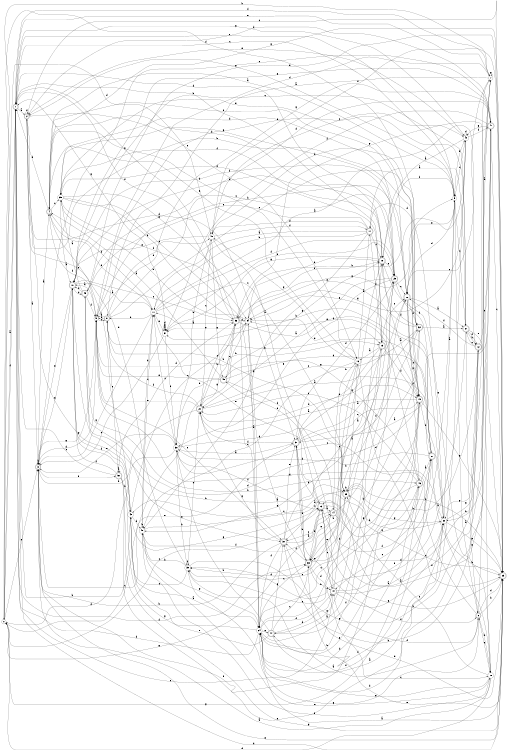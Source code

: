 digraph n41_8 {
__start0 [label="" shape="none"];

rankdir=LR;
size="8,5";

s0 [style="filled", color="black", fillcolor="white" shape="circle", label="0"];
s1 [style="rounded,filled", color="black", fillcolor="white" shape="doublecircle", label="1"];
s2 [style="rounded,filled", color="black", fillcolor="white" shape="doublecircle", label="2"];
s3 [style="rounded,filled", color="black", fillcolor="white" shape="doublecircle", label="3"];
s4 [style="rounded,filled", color="black", fillcolor="white" shape="doublecircle", label="4"];
s5 [style="filled", color="black", fillcolor="white" shape="circle", label="5"];
s6 [style="rounded,filled", color="black", fillcolor="white" shape="doublecircle", label="6"];
s7 [style="filled", color="black", fillcolor="white" shape="circle", label="7"];
s8 [style="rounded,filled", color="black", fillcolor="white" shape="doublecircle", label="8"];
s9 [style="filled", color="black", fillcolor="white" shape="circle", label="9"];
s10 [style="rounded,filled", color="black", fillcolor="white" shape="doublecircle", label="10"];
s11 [style="filled", color="black", fillcolor="white" shape="circle", label="11"];
s12 [style="rounded,filled", color="black", fillcolor="white" shape="doublecircle", label="12"];
s13 [style="rounded,filled", color="black", fillcolor="white" shape="doublecircle", label="13"];
s14 [style="rounded,filled", color="black", fillcolor="white" shape="doublecircle", label="14"];
s15 [style="rounded,filled", color="black", fillcolor="white" shape="doublecircle", label="15"];
s16 [style="filled", color="black", fillcolor="white" shape="circle", label="16"];
s17 [style="rounded,filled", color="black", fillcolor="white" shape="doublecircle", label="17"];
s18 [style="rounded,filled", color="black", fillcolor="white" shape="doublecircle", label="18"];
s19 [style="rounded,filled", color="black", fillcolor="white" shape="doublecircle", label="19"];
s20 [style="rounded,filled", color="black", fillcolor="white" shape="doublecircle", label="20"];
s21 [style="rounded,filled", color="black", fillcolor="white" shape="doublecircle", label="21"];
s22 [style="filled", color="black", fillcolor="white" shape="circle", label="22"];
s23 [style="rounded,filled", color="black", fillcolor="white" shape="doublecircle", label="23"];
s24 [style="filled", color="black", fillcolor="white" shape="circle", label="24"];
s25 [style="rounded,filled", color="black", fillcolor="white" shape="doublecircle", label="25"];
s26 [style="rounded,filled", color="black", fillcolor="white" shape="doublecircle", label="26"];
s27 [style="rounded,filled", color="black", fillcolor="white" shape="doublecircle", label="27"];
s28 [style="filled", color="black", fillcolor="white" shape="circle", label="28"];
s29 [style="rounded,filled", color="black", fillcolor="white" shape="doublecircle", label="29"];
s30 [style="rounded,filled", color="black", fillcolor="white" shape="doublecircle", label="30"];
s31 [style="rounded,filled", color="black", fillcolor="white" shape="doublecircle", label="31"];
s32 [style="rounded,filled", color="black", fillcolor="white" shape="doublecircle", label="32"];
s33 [style="rounded,filled", color="black", fillcolor="white" shape="doublecircle", label="33"];
s34 [style="filled", color="black", fillcolor="white" shape="circle", label="34"];
s35 [style="filled", color="black", fillcolor="white" shape="circle", label="35"];
s36 [style="rounded,filled", color="black", fillcolor="white" shape="doublecircle", label="36"];
s37 [style="filled", color="black", fillcolor="white" shape="circle", label="37"];
s38 [style="filled", color="black", fillcolor="white" shape="circle", label="38"];
s39 [style="filled", color="black", fillcolor="white" shape="circle", label="39"];
s40 [style="filled", color="black", fillcolor="white" shape="circle", label="40"];
s41 [style="rounded,filled", color="black", fillcolor="white" shape="doublecircle", label="41"];
s42 [style="filled", color="black", fillcolor="white" shape="circle", label="42"];
s43 [style="filled", color="black", fillcolor="white" shape="circle", label="43"];
s44 [style="rounded,filled", color="black", fillcolor="white" shape="doublecircle", label="44"];
s45 [style="rounded,filled", color="black", fillcolor="white" shape="doublecircle", label="45"];
s46 [style="rounded,filled", color="black", fillcolor="white" shape="doublecircle", label="46"];
s47 [style="rounded,filled", color="black", fillcolor="white" shape="doublecircle", label="47"];
s48 [style="filled", color="black", fillcolor="white" shape="circle", label="48"];
s49 [style="rounded,filled", color="black", fillcolor="white" shape="doublecircle", label="49"];
s50 [style="rounded,filled", color="black", fillcolor="white" shape="doublecircle", label="50"];
s0 -> s1 [label="a"];
s0 -> s7 [label="b"];
s0 -> s13 [label="c"];
s0 -> s48 [label="d"];
s0 -> s3 [label="e"];
s0 -> s1 [label="f"];
s0 -> s46 [label="g"];
s1 -> s2 [label="a"];
s1 -> s15 [label="b"];
s1 -> s5 [label="c"];
s1 -> s18 [label="d"];
s1 -> s5 [label="e"];
s1 -> s33 [label="f"];
s1 -> s42 [label="g"];
s2 -> s3 [label="a"];
s2 -> s19 [label="b"];
s2 -> s23 [label="c"];
s2 -> s31 [label="d"];
s2 -> s16 [label="e"];
s2 -> s2 [label="f"];
s2 -> s43 [label="g"];
s3 -> s4 [label="a"];
s3 -> s3 [label="b"];
s3 -> s41 [label="c"];
s3 -> s9 [label="d"];
s3 -> s23 [label="e"];
s3 -> s50 [label="f"];
s3 -> s9 [label="g"];
s4 -> s5 [label="a"];
s4 -> s16 [label="b"];
s4 -> s35 [label="c"];
s4 -> s1 [label="d"];
s4 -> s11 [label="e"];
s4 -> s9 [label="f"];
s4 -> s23 [label="g"];
s5 -> s6 [label="a"];
s5 -> s42 [label="b"];
s5 -> s27 [label="c"];
s5 -> s26 [label="d"];
s5 -> s26 [label="e"];
s5 -> s18 [label="f"];
s5 -> s2 [label="g"];
s6 -> s7 [label="a"];
s6 -> s23 [label="b"];
s6 -> s38 [label="c"];
s6 -> s23 [label="d"];
s6 -> s28 [label="e"];
s6 -> s44 [label="f"];
s6 -> s39 [label="g"];
s7 -> s8 [label="a"];
s7 -> s30 [label="b"];
s7 -> s26 [label="c"];
s7 -> s9 [label="d"];
s7 -> s1 [label="e"];
s7 -> s1 [label="f"];
s7 -> s7 [label="g"];
s8 -> s9 [label="a"];
s8 -> s29 [label="b"];
s8 -> s32 [label="c"];
s8 -> s41 [label="d"];
s8 -> s50 [label="e"];
s8 -> s9 [label="f"];
s8 -> s41 [label="g"];
s9 -> s10 [label="a"];
s9 -> s15 [label="b"];
s9 -> s8 [label="c"];
s9 -> s48 [label="d"];
s9 -> s30 [label="e"];
s9 -> s27 [label="f"];
s9 -> s28 [label="g"];
s10 -> s11 [label="a"];
s10 -> s29 [label="b"];
s10 -> s36 [label="c"];
s10 -> s49 [label="d"];
s10 -> s3 [label="e"];
s10 -> s25 [label="f"];
s10 -> s3 [label="g"];
s11 -> s12 [label="a"];
s11 -> s8 [label="b"];
s11 -> s29 [label="c"];
s11 -> s4 [label="d"];
s11 -> s37 [label="e"];
s11 -> s25 [label="f"];
s11 -> s3 [label="g"];
s12 -> s13 [label="a"];
s12 -> s29 [label="b"];
s12 -> s27 [label="c"];
s12 -> s24 [label="d"];
s12 -> s41 [label="e"];
s12 -> s26 [label="f"];
s12 -> s22 [label="g"];
s13 -> s14 [label="a"];
s13 -> s31 [label="b"];
s13 -> s44 [label="c"];
s13 -> s12 [label="d"];
s13 -> s11 [label="e"];
s13 -> s6 [label="f"];
s13 -> s0 [label="g"];
s14 -> s15 [label="a"];
s14 -> s16 [label="b"];
s14 -> s30 [label="c"];
s14 -> s32 [label="d"];
s14 -> s33 [label="e"];
s14 -> s21 [label="f"];
s14 -> s21 [label="g"];
s15 -> s16 [label="a"];
s15 -> s33 [label="b"];
s15 -> s26 [label="c"];
s15 -> s35 [label="d"];
s15 -> s31 [label="e"];
s15 -> s19 [label="f"];
s15 -> s47 [label="g"];
s16 -> s17 [label="a"];
s16 -> s33 [label="b"];
s16 -> s40 [label="c"];
s16 -> s39 [label="d"];
s16 -> s4 [label="e"];
s16 -> s23 [label="f"];
s16 -> s48 [label="g"];
s17 -> s11 [label="a"];
s17 -> s11 [label="b"];
s17 -> s18 [label="c"];
s17 -> s48 [label="d"];
s17 -> s49 [label="e"];
s17 -> s15 [label="f"];
s17 -> s40 [label="g"];
s18 -> s19 [label="a"];
s18 -> s34 [label="b"];
s18 -> s24 [label="c"];
s18 -> s4 [label="d"];
s18 -> s25 [label="e"];
s18 -> s35 [label="f"];
s18 -> s37 [label="g"];
s19 -> s20 [label="a"];
s19 -> s21 [label="b"];
s19 -> s39 [label="c"];
s19 -> s49 [label="d"];
s19 -> s39 [label="e"];
s19 -> s3 [label="f"];
s19 -> s23 [label="g"];
s20 -> s21 [label="a"];
s20 -> s3 [label="b"];
s20 -> s48 [label="c"];
s20 -> s19 [label="d"];
s20 -> s9 [label="e"];
s20 -> s8 [label="f"];
s20 -> s36 [label="g"];
s21 -> s22 [label="a"];
s21 -> s37 [label="b"];
s21 -> s44 [label="c"];
s21 -> s38 [label="d"];
s21 -> s34 [label="e"];
s21 -> s24 [label="f"];
s21 -> s8 [label="g"];
s22 -> s5 [label="a"];
s22 -> s23 [label="b"];
s22 -> s43 [label="c"];
s22 -> s17 [label="d"];
s22 -> s23 [label="e"];
s22 -> s47 [label="f"];
s22 -> s7 [label="g"];
s23 -> s24 [label="a"];
s23 -> s13 [label="b"];
s23 -> s29 [label="c"];
s23 -> s1 [label="d"];
s23 -> s33 [label="e"];
s23 -> s48 [label="f"];
s23 -> s36 [label="g"];
s24 -> s25 [label="a"];
s24 -> s18 [label="b"];
s24 -> s33 [label="c"];
s24 -> s1 [label="d"];
s24 -> s47 [label="e"];
s24 -> s44 [label="f"];
s24 -> s10 [label="g"];
s25 -> s20 [label="a"];
s25 -> s24 [label="b"];
s25 -> s26 [label="c"];
s25 -> s10 [label="d"];
s25 -> s38 [label="e"];
s25 -> s22 [label="f"];
s25 -> s35 [label="g"];
s26 -> s27 [label="a"];
s26 -> s9 [label="b"];
s26 -> s19 [label="c"];
s26 -> s32 [label="d"];
s26 -> s4 [label="e"];
s26 -> s46 [label="f"];
s26 -> s19 [label="g"];
s27 -> s17 [label="a"];
s27 -> s12 [label="b"];
s27 -> s10 [label="c"];
s27 -> s12 [label="d"];
s27 -> s28 [label="e"];
s27 -> s39 [label="f"];
s27 -> s6 [label="g"];
s28 -> s3 [label="a"];
s28 -> s6 [label="b"];
s28 -> s29 [label="c"];
s28 -> s0 [label="d"];
s28 -> s24 [label="e"];
s28 -> s40 [label="f"];
s28 -> s18 [label="g"];
s29 -> s16 [label="a"];
s29 -> s29 [label="b"];
s29 -> s30 [label="c"];
s29 -> s23 [label="d"];
s29 -> s33 [label="e"];
s29 -> s26 [label="f"];
s29 -> s22 [label="g"];
s30 -> s14 [label="a"];
s30 -> s3 [label="b"];
s30 -> s25 [label="c"];
s30 -> s23 [label="d"];
s30 -> s31 [label="e"];
s30 -> s24 [label="f"];
s30 -> s20 [label="g"];
s31 -> s32 [label="a"];
s31 -> s33 [label="b"];
s31 -> s19 [label="c"];
s31 -> s25 [label="d"];
s31 -> s3 [label="e"];
s31 -> s20 [label="f"];
s31 -> s26 [label="g"];
s32 -> s27 [label="a"];
s32 -> s33 [label="b"];
s32 -> s20 [label="c"];
s32 -> s0 [label="d"];
s32 -> s36 [label="e"];
s32 -> s18 [label="f"];
s32 -> s40 [label="g"];
s33 -> s34 [label="a"];
s33 -> s13 [label="b"];
s33 -> s28 [label="c"];
s33 -> s44 [label="d"];
s33 -> s31 [label="e"];
s33 -> s30 [label="f"];
s33 -> s19 [label="g"];
s34 -> s24 [label="a"];
s34 -> s35 [label="b"];
s34 -> s0 [label="c"];
s34 -> s15 [label="d"];
s34 -> s37 [label="e"];
s34 -> s18 [label="f"];
s34 -> s5 [label="g"];
s35 -> s10 [label="a"];
s35 -> s36 [label="b"];
s35 -> s24 [label="c"];
s35 -> s26 [label="d"];
s35 -> s19 [label="e"];
s35 -> s34 [label="f"];
s35 -> s24 [label="g"];
s36 -> s11 [label="a"];
s36 -> s20 [label="b"];
s36 -> s20 [label="c"];
s36 -> s34 [label="d"];
s36 -> s19 [label="e"];
s36 -> s1 [label="f"];
s36 -> s1 [label="g"];
s37 -> s37 [label="a"];
s37 -> s37 [label="b"];
s37 -> s3 [label="c"];
s37 -> s37 [label="d"];
s37 -> s38 [label="e"];
s37 -> s25 [label="f"];
s37 -> s1 [label="g"];
s38 -> s31 [label="a"];
s38 -> s39 [label="b"];
s38 -> s11 [label="c"];
s38 -> s0 [label="d"];
s38 -> s3 [label="e"];
s38 -> s13 [label="f"];
s38 -> s29 [label="g"];
s39 -> s6 [label="a"];
s39 -> s40 [label="b"];
s39 -> s43 [label="c"];
s39 -> s4 [label="d"];
s39 -> s20 [label="e"];
s39 -> s39 [label="f"];
s39 -> s7 [label="g"];
s40 -> s41 [label="a"];
s40 -> s40 [label="b"];
s40 -> s11 [label="c"];
s40 -> s11 [label="d"];
s40 -> s28 [label="e"];
s40 -> s14 [label="f"];
s40 -> s24 [label="g"];
s41 -> s31 [label="a"];
s41 -> s22 [label="b"];
s41 -> s23 [label="c"];
s41 -> s2 [label="d"];
s41 -> s10 [label="e"];
s41 -> s37 [label="f"];
s41 -> s42 [label="g"];
s42 -> s18 [label="a"];
s42 -> s36 [label="b"];
s42 -> s5 [label="c"];
s42 -> s42 [label="d"];
s42 -> s2 [label="e"];
s42 -> s41 [label="f"];
s42 -> s34 [label="g"];
s43 -> s24 [label="a"];
s43 -> s1 [label="b"];
s43 -> s34 [label="c"];
s43 -> s40 [label="d"];
s43 -> s2 [label="e"];
s43 -> s10 [label="f"];
s43 -> s13 [label="g"];
s44 -> s22 [label="a"];
s44 -> s29 [label="b"];
s44 -> s1 [label="c"];
s44 -> s45 [label="d"];
s44 -> s31 [label="e"];
s44 -> s5 [label="f"];
s44 -> s22 [label="g"];
s45 -> s4 [label="a"];
s45 -> s38 [label="b"];
s45 -> s36 [label="c"];
s45 -> s22 [label="d"];
s45 -> s9 [label="e"];
s45 -> s14 [label="f"];
s45 -> s18 [label="g"];
s46 -> s21 [label="a"];
s46 -> s13 [label="b"];
s46 -> s20 [label="c"];
s46 -> s24 [label="d"];
s46 -> s24 [label="e"];
s46 -> s34 [label="f"];
s46 -> s45 [label="g"];
s47 -> s42 [label="a"];
s47 -> s38 [label="b"];
s47 -> s33 [label="c"];
s47 -> s44 [label="d"];
s47 -> s43 [label="e"];
s47 -> s46 [label="f"];
s47 -> s30 [label="g"];
s48 -> s13 [label="a"];
s48 -> s38 [label="b"];
s48 -> s42 [label="c"];
s48 -> s32 [label="d"];
s48 -> s10 [label="e"];
s48 -> s17 [label="f"];
s48 -> s45 [label="g"];
s49 -> s35 [label="a"];
s49 -> s46 [label="b"];
s49 -> s25 [label="c"];
s49 -> s10 [label="d"];
s49 -> s23 [label="e"];
s49 -> s9 [label="f"];
s49 -> s30 [label="g"];
s50 -> s50 [label="a"];
s50 -> s43 [label="b"];
s50 -> s1 [label="c"];
s50 -> s36 [label="d"];
s50 -> s22 [label="e"];
s50 -> s10 [label="f"];
s50 -> s23 [label="g"];

}